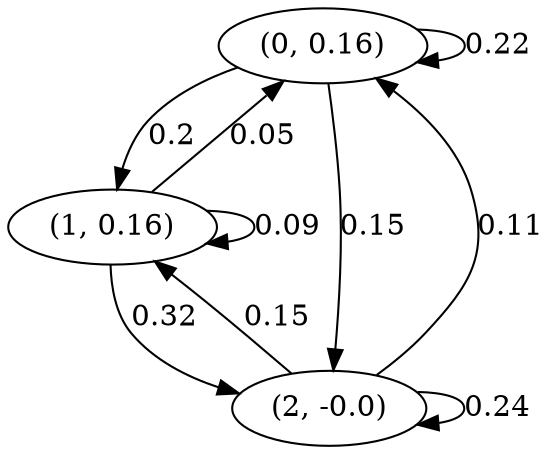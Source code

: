 digraph {
    0 [ label = "(0, 0.16)" ]
    1 [ label = "(1, 0.16)" ]
    2 [ label = "(2, -0.0)" ]
    0 -> 0 [ label = "0.22" ]
    1 -> 1 [ label = "0.09" ]
    2 -> 2 [ label = "0.24" ]
    1 -> 0 [ label = "0.05" ]
    2 -> 0 [ label = "0.11" ]
    0 -> 1 [ label = "0.2" ]
    2 -> 1 [ label = "0.15" ]
    0 -> 2 [ label = "0.15" ]
    1 -> 2 [ label = "0.32" ]
}

